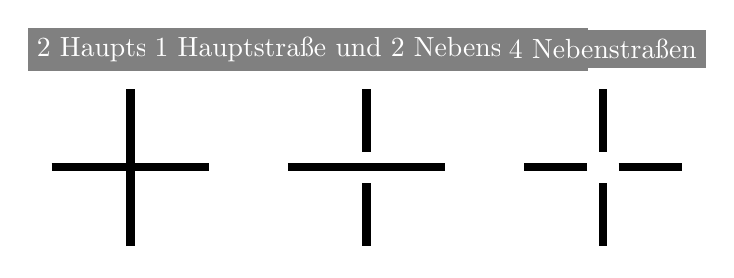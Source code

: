 \begin{tikzpicture}
    \draw[line width=3pt] (-4,0) -- (-2,0);
    \draw[line width=3pt] (-3,-1) -- (-3,1);

    \draw[line width=3pt] (-1,0) -- (1,0);
    \draw[line width=3pt] (0,0.2) -- (0,1);
    \draw[line width=3pt] (0,-0.2) -- (0,-1);

    \draw[line width=3pt] (2.8,0) -- (2,0);
    \draw[line width=3pt] (3.2,0) -- (4,0);
    \draw[line width=3pt] (3,0.2) -- (3,1);
    \draw[line width=3pt] (3,-0.2) -- (3,-1);

    \node[text = white, fill = gray] at  (-3,1.5) {2 Hauptstraßen};
    \node[text = white, fill = gray] at  (0,1.5) {1 Hauptstraße und 2 Nebenstraßen};
    \node[text = white, fill = gray] at  (3,1.5) {4 Nebenstraßen};

\end{tikzpicture}